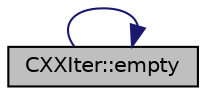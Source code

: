 digraph "CXXIter::empty"
{
 // INTERACTIVE_SVG=YES
 // LATEX_PDF_SIZE
  bgcolor="transparent";
  edge [fontname="Helvetica",fontsize="10",labelfontname="Helvetica",labelfontsize="10"];
  node [fontname="Helvetica",fontsize="10",shape=record];
  rankdir="LR";
  Node1 [label="CXXIter::empty",height=0.2,width=0.4,color="black", fillcolor="grey75", style="filled", fontcolor="black",tooltip="Constructs an empty iterator yielding no items."];
  Node1 -> Node1 [color="midnightblue",fontsize="10",style="solid",fontname="Helvetica"];
}
